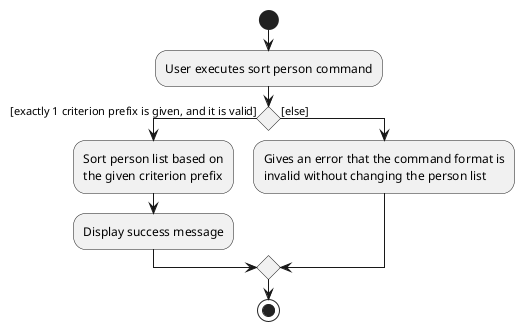 @startuml
start
:User executes sort person command;

'Since the beta syntax does not support placing the condition outside the
'diamond we place it as the true branch instead.

if () then ([exactly 1 criterion prefix is given, and it is valid])
    :Sort person list based on
    the given criterion prefix;
    :Display success message;
else ([else])
    :Gives an error that the command format is
    invalid without changing the person list;
endif
stop
@enduml
